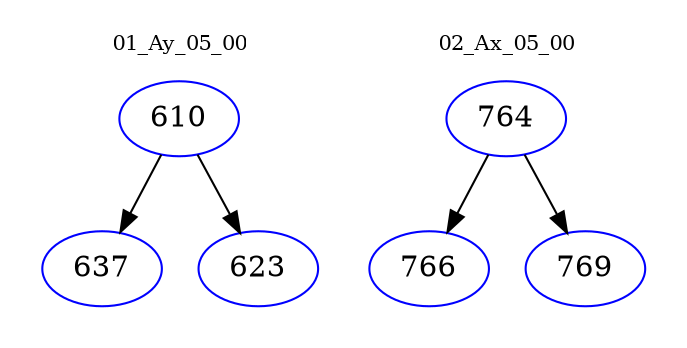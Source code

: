 digraph{
subgraph cluster_0 {
color = white
label = "01_Ay_05_00";
fontsize=10;
T0_610 [label="610", color="blue"]
T0_610 -> T0_637 [color="black"]
T0_637 [label="637", color="blue"]
T0_610 -> T0_623 [color="black"]
T0_623 [label="623", color="blue"]
}
subgraph cluster_1 {
color = white
label = "02_Ax_05_00";
fontsize=10;
T1_764 [label="764", color="blue"]
T1_764 -> T1_766 [color="black"]
T1_766 [label="766", color="blue"]
T1_764 -> T1_769 [color="black"]
T1_769 [label="769", color="blue"]
}
}
